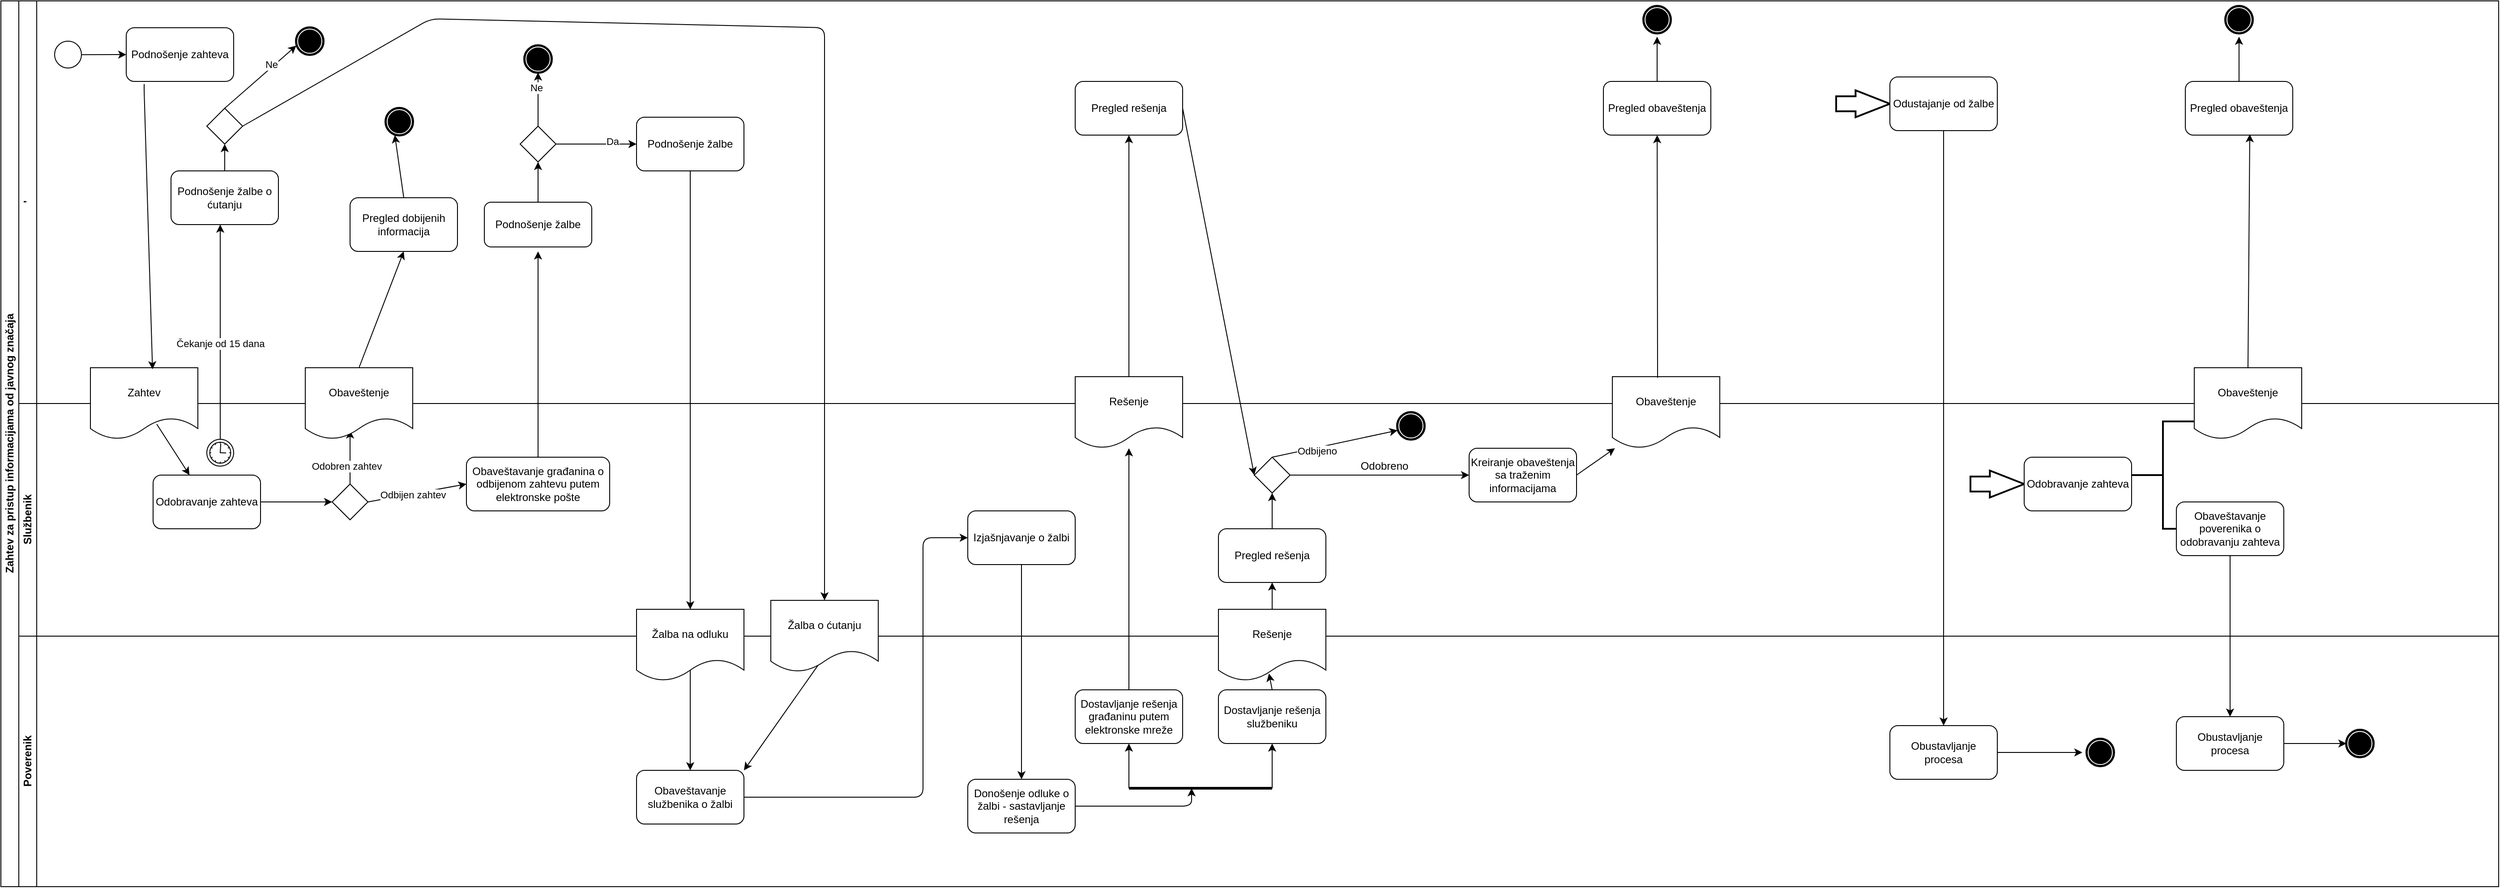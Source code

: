 <mxfile version="14.1.9" type="device"><diagram id="LpN7YsbOYEoJceeWabPD" name="Page-1"><mxGraphModel dx="1422" dy="765" grid="1" gridSize="10" guides="1" tooltips="1" connect="1" arrows="1" fold="1" page="1" pageScale="1" pageWidth="1654" pageHeight="2336" math="0" shadow="0"><root><mxCell id="0"/><mxCell id="1" parent="0"/><mxCell id="ktHYH2WaQ-sCCpaDN-Tw-1" value="Zahtev za pristup informacijama od javnog značaja" style="swimlane;html=1;childLayout=stackLayout;resizeParent=1;resizeParentMax=0;horizontal=0;startSize=20;horizontalStack=0;" parent="1" vertex="1"><mxGeometry x="490" y="2300" width="2790" height="990" as="geometry"/></mxCell><mxCell id="ktHYH2WaQ-sCCpaDN-Tw-2" value="'" style="swimlane;html=1;startSize=20;horizontal=0;" parent="ktHYH2WaQ-sCCpaDN-Tw-1" vertex="1"><mxGeometry x="20" width="2770" height="450" as="geometry"/></mxCell><mxCell id="ktHYH2WaQ-sCCpaDN-Tw-5" value="Podnošenje zahteva" style="rounded=1;whiteSpace=wrap;html=1;fillColor=#FFFFFF;" parent="ktHYH2WaQ-sCCpaDN-Tw-2" vertex="1"><mxGeometry x="120" y="30" width="120" height="60" as="geometry"/></mxCell><mxCell id="ktHYH2WaQ-sCCpaDN-Tw-6" value="Podnošenje žalbe" style="rounded=1;whiteSpace=wrap;html=1;fillColor=#FFFFFF;" parent="ktHYH2WaQ-sCCpaDN-Tw-2" vertex="1"><mxGeometry x="520" y="225" width="120" height="50" as="geometry"/></mxCell><mxCell id="ktHYH2WaQ-sCCpaDN-Tw-7" value="" style="rhombus;whiteSpace=wrap;html=1;fillColor=#FFFFFF;" parent="ktHYH2WaQ-sCCpaDN-Tw-2" vertex="1"><mxGeometry x="560" y="140" width="40" height="40" as="geometry"/></mxCell><mxCell id="ktHYH2WaQ-sCCpaDN-Tw-8" value="" style="endArrow=classic;html=1;" parent="ktHYH2WaQ-sCCpaDN-Tw-2" source="ktHYH2WaQ-sCCpaDN-Tw-6" target="ktHYH2WaQ-sCCpaDN-Tw-7" edge="1"><mxGeometry width="50" height="50" relative="1" as="geometry"><mxPoint x="510" y="270" as="sourcePoint"/><mxPoint x="560" y="220" as="targetPoint"/></mxGeometry></mxCell><mxCell id="ktHYH2WaQ-sCCpaDN-Tw-10" value="" style="endArrow=classic;html=1;exitX=0.5;exitY=0;exitDx=0;exitDy=0;" parent="ktHYH2WaQ-sCCpaDN-Tw-2" source="ktHYH2WaQ-sCCpaDN-Tw-7" edge="1"><mxGeometry width="50" height="50" relative="1" as="geometry"><mxPoint x="510" y="270" as="sourcePoint"/><mxPoint x="580" y="80" as="targetPoint"/><Array as="points"/></mxGeometry></mxCell><mxCell id="ktHYH2WaQ-sCCpaDN-Tw-11" value="Ne" style="edgeLabel;html=1;align=center;verticalAlign=middle;resizable=0;points=[];" parent="ktHYH2WaQ-sCCpaDN-Tw-10" vertex="1" connectable="0"><mxGeometry x="0.44" y="2" relative="1" as="geometry"><mxPoint as="offset"/></mxGeometry></mxCell><mxCell id="ktHYH2WaQ-sCCpaDN-Tw-12" value="Podnošenje žalbe" style="rounded=1;whiteSpace=wrap;html=1;fillColor=#FFFFFF;" parent="ktHYH2WaQ-sCCpaDN-Tw-2" vertex="1"><mxGeometry x="690" y="130" width="120" height="60" as="geometry"/></mxCell><mxCell id="ktHYH2WaQ-sCCpaDN-Tw-13" value="" style="endArrow=classic;html=1;exitX=1;exitY=0.5;exitDx=0;exitDy=0;" parent="ktHYH2WaQ-sCCpaDN-Tw-2" source="ktHYH2WaQ-sCCpaDN-Tw-7" target="ktHYH2WaQ-sCCpaDN-Tw-12" edge="1"><mxGeometry width="50" height="50" relative="1" as="geometry"><mxPoint x="590" y="270" as="sourcePoint"/><mxPoint x="690" y="100" as="targetPoint"/></mxGeometry></mxCell><mxCell id="ktHYH2WaQ-sCCpaDN-Tw-14" value="Da" style="edgeLabel;html=1;align=center;verticalAlign=middle;resizable=0;points=[];" parent="ktHYH2WaQ-sCCpaDN-Tw-13" vertex="1" connectable="0"><mxGeometry x="0.4" y="3" relative="1" as="geometry"><mxPoint as="offset"/></mxGeometry></mxCell><mxCell id="ktHYH2WaQ-sCCpaDN-Tw-15" value="Pregled dobijenih informacija" style="rounded=1;whiteSpace=wrap;html=1;fillColor=#FFFFFF;" parent="ktHYH2WaQ-sCCpaDN-Tw-2" vertex="1"><mxGeometry x="370" y="220" width="120" height="60" as="geometry"/></mxCell><mxCell id="ktHYH2WaQ-sCCpaDN-Tw-17" value="Pregled rešenja" style="rounded=1;whiteSpace=wrap;html=1;fillColor=#FFFFFF;" parent="ktHYH2WaQ-sCCpaDN-Tw-2" vertex="1"><mxGeometry x="1180" y="90" width="120" height="60" as="geometry"/></mxCell><mxCell id="ktHYH2WaQ-sCCpaDN-Tw-18" value="Pregled obaveštenja" style="rounded=1;whiteSpace=wrap;html=1;fillColor=#FFFFFF;" parent="ktHYH2WaQ-sCCpaDN-Tw-2" vertex="1"><mxGeometry x="1770" y="90" width="120" height="60" as="geometry"/></mxCell><mxCell id="ktHYH2WaQ-sCCpaDN-Tw-20" value="Podnošenje žalbe o ćutanju" style="rounded=1;whiteSpace=wrap;html=1;fillColor=#FFFFFF;" parent="ktHYH2WaQ-sCCpaDN-Tw-2" vertex="1"><mxGeometry x="170" y="190" width="120" height="60" as="geometry"/></mxCell><mxCell id="ktHYH2WaQ-sCCpaDN-Tw-21" value="" style="rhombus;whiteSpace=wrap;html=1;fillColor=#FFFFFF;" parent="ktHYH2WaQ-sCCpaDN-Tw-2" vertex="1"><mxGeometry x="210" y="120" width="40" height="40" as="geometry"/></mxCell><mxCell id="ktHYH2WaQ-sCCpaDN-Tw-22" value="" style="endArrow=classic;html=1;strokeWidth=1;exitX=0.5;exitY=0;exitDx=0;exitDy=0;" parent="ktHYH2WaQ-sCCpaDN-Tw-2" source="ktHYH2WaQ-sCCpaDN-Tw-20" target="ktHYH2WaQ-sCCpaDN-Tw-21" edge="1"><mxGeometry width="50" height="50" relative="1" as="geometry"><mxPoint x="550" y="180" as="sourcePoint"/><mxPoint x="600" y="130" as="targetPoint"/></mxGeometry></mxCell><mxCell id="ktHYH2WaQ-sCCpaDN-Tw-24" value="" style="endArrow=classic;html=1;strokeWidth=1;exitX=0.5;exitY=0;exitDx=0;exitDy=0;entryX=0.5;entryY=1;entryDx=0;entryDy=0;" parent="ktHYH2WaQ-sCCpaDN-Tw-2" source="ktHYH2WaQ-sCCpaDN-Tw-18" edge="1"><mxGeometry width="50" height="50" relative="1" as="geometry"><mxPoint x="1540" y="320" as="sourcePoint"/><mxPoint x="1830" y="40" as="targetPoint"/></mxGeometry></mxCell><mxCell id="ktHYH2WaQ-sCCpaDN-Tw-25" value="" style="verticalLabelPosition=bottom;verticalAlign=top;html=1;strokeWidth=2;shape=mxgraph.arrows2.arrow;dy=0.44;dx=38.33;notch=0;fillColor=#FFFFFF;" parent="ktHYH2WaQ-sCCpaDN-Tw-2" vertex="1"><mxGeometry x="2030" y="100" width="60" height="30" as="geometry"/></mxCell><mxCell id="ktHYH2WaQ-sCCpaDN-Tw-26" value="Odustajanje od žalbe" style="rounded=1;whiteSpace=wrap;html=1;fillColor=#FFFFFF;" parent="ktHYH2WaQ-sCCpaDN-Tw-2" vertex="1"><mxGeometry x="2090" y="85" width="120" height="60" as="geometry"/></mxCell><mxCell id="ktHYH2WaQ-sCCpaDN-Tw-91" value="" style="shape=mxgraph.bpmn.shape;html=1;verticalLabelPosition=bottom;labelBackgroundColor=#ffffff;verticalAlign=top;align=center;perimeter=ellipsePerimeter;outlineConnect=0;outline=end;symbol=terminate;" parent="ktHYH2WaQ-sCCpaDN-Tw-2" vertex="1"><mxGeometry x="1815" y="6" width="30" height="30" as="geometry"/></mxCell><mxCell id="ktHYH2WaQ-sCCpaDN-Tw-92" value="" style="shape=mxgraph.bpmn.shape;html=1;verticalLabelPosition=bottom;labelBackgroundColor=#ffffff;verticalAlign=top;align=center;perimeter=ellipsePerimeter;outlineConnect=0;outline=end;symbol=terminate;" parent="ktHYH2WaQ-sCCpaDN-Tw-2" vertex="1"><mxGeometry x="565" y="50" width="30" height="30" as="geometry"/></mxCell><mxCell id="ktHYH2WaQ-sCCpaDN-Tw-93" value="" style="shape=mxgraph.bpmn.shape;html=1;verticalLabelPosition=bottom;labelBackgroundColor=#ffffff;verticalAlign=top;align=center;perimeter=ellipsePerimeter;outlineConnect=0;outline=end;symbol=terminate;" parent="ktHYH2WaQ-sCCpaDN-Tw-2" vertex="1"><mxGeometry x="410" y="120" width="30" height="30" as="geometry"/></mxCell><mxCell id="ktHYH2WaQ-sCCpaDN-Tw-94" value="" style="shape=mxgraph.bpmn.shape;html=1;verticalLabelPosition=bottom;labelBackgroundColor=#ffffff;verticalAlign=top;align=center;perimeter=ellipsePerimeter;outlineConnect=0;outline=end;symbol=terminate;" parent="ktHYH2WaQ-sCCpaDN-Tw-2" vertex="1"><mxGeometry x="310" y="30" width="30" height="30" as="geometry"/></mxCell><mxCell id="ktHYH2WaQ-sCCpaDN-Tw-95" value="" style="shape=mxgraph.bpmn.shape;html=1;verticalLabelPosition=bottom;labelBackgroundColor=#ffffff;verticalAlign=top;align=center;perimeter=ellipsePerimeter;outlineConnect=0;outline=standard;symbol=general;" parent="ktHYH2WaQ-sCCpaDN-Tw-2" vertex="1"><mxGeometry x="40" y="45" width="30" height="30" as="geometry"/></mxCell><mxCell id="ktHYH2WaQ-sCCpaDN-Tw-96" value="" style="endArrow=classic;html=1;entryX=0;entryY=0.5;entryDx=0;entryDy=0;" parent="ktHYH2WaQ-sCCpaDN-Tw-2" source="ktHYH2WaQ-sCCpaDN-Tw-95" target="ktHYH2WaQ-sCCpaDN-Tw-5" edge="1"><mxGeometry width="50" height="50" relative="1" as="geometry"><mxPoint x="420" y="220" as="sourcePoint"/><mxPoint x="470" y="170" as="targetPoint"/></mxGeometry></mxCell><mxCell id="ktHYH2WaQ-sCCpaDN-Tw-106" value="Pregled obaveštenja" style="rounded=1;whiteSpace=wrap;html=1;" parent="ktHYH2WaQ-sCCpaDN-Tw-2" vertex="1"><mxGeometry x="2420" y="90" width="120" height="60" as="geometry"/></mxCell><mxCell id="ktHYH2WaQ-sCCpaDN-Tw-110" value="" style="shape=mxgraph.bpmn.shape;html=1;verticalLabelPosition=bottom;labelBackgroundColor=#ffffff;verticalAlign=top;align=center;perimeter=ellipsePerimeter;outlineConnect=0;outline=end;symbol=terminate;" parent="ktHYH2WaQ-sCCpaDN-Tw-2" vertex="1"><mxGeometry x="2465" y="6" width="30" height="30" as="geometry"/></mxCell><mxCell id="ktHYH2WaQ-sCCpaDN-Tw-27" value="Službenik" style="swimlane;html=1;startSize=20;horizontal=0;" parent="ktHYH2WaQ-sCCpaDN-Tw-1" vertex="1"><mxGeometry x="20" y="450" width="2770" height="260" as="geometry"/></mxCell><mxCell id="ktHYH2WaQ-sCCpaDN-Tw-28" value="Odobravanje zahteva" style="rounded=1;whiteSpace=wrap;html=1;fillColor=#FFFFFF;" parent="ktHYH2WaQ-sCCpaDN-Tw-27" vertex="1"><mxGeometry x="150" y="80" width="120" height="60" as="geometry"/></mxCell><mxCell id="ktHYH2WaQ-sCCpaDN-Tw-29" value="" style="endArrow=classic;html=1;exitX=0.617;exitY=0.787;exitDx=0;exitDy=0;exitPerimeter=0;" parent="ktHYH2WaQ-sCCpaDN-Tw-27" source="ktHYH2WaQ-sCCpaDN-Tw-49" target="ktHYH2WaQ-sCCpaDN-Tw-28" edge="1"><mxGeometry width="50" height="50" relative="1" as="geometry"><mxPoint x="175" y="40" as="sourcePoint"/><mxPoint x="560" y="30" as="targetPoint"/></mxGeometry></mxCell><mxCell id="ktHYH2WaQ-sCCpaDN-Tw-30" value="" style="rhombus;whiteSpace=wrap;html=1;fillColor=#FFFFFF;" parent="ktHYH2WaQ-sCCpaDN-Tw-27" vertex="1"><mxGeometry x="350" y="90" width="40" height="40" as="geometry"/></mxCell><mxCell id="ktHYH2WaQ-sCCpaDN-Tw-31" value="" style="endArrow=classic;html=1;" parent="ktHYH2WaQ-sCCpaDN-Tw-27" source="ktHYH2WaQ-sCCpaDN-Tw-28" target="ktHYH2WaQ-sCCpaDN-Tw-30" edge="1"><mxGeometry width="50" height="50" relative="1" as="geometry"><mxPoint x="510" y="80" as="sourcePoint"/><mxPoint x="560" y="30" as="targetPoint"/></mxGeometry></mxCell><mxCell id="ktHYH2WaQ-sCCpaDN-Tw-32" value="" style="endArrow=classic;html=1;exitX=0.5;exitY=0;exitDx=0;exitDy=0;" parent="ktHYH2WaQ-sCCpaDN-Tw-27" source="ktHYH2WaQ-sCCpaDN-Tw-30" edge="1"><mxGeometry width="50" height="50" relative="1" as="geometry"><mxPoint x="510" y="50" as="sourcePoint"/><mxPoint x="370" y="30" as="targetPoint"/></mxGeometry></mxCell><mxCell id="ktHYH2WaQ-sCCpaDN-Tw-33" value="Odobren zahtev" style="edgeLabel;html=1;align=center;verticalAlign=middle;resizable=0;points=[];" parent="ktHYH2WaQ-sCCpaDN-Tw-32" vertex="1" connectable="0"><mxGeometry x="-0.333" y="4" relative="1" as="geometry"><mxPoint as="offset"/></mxGeometry></mxCell><mxCell id="ktHYH2WaQ-sCCpaDN-Tw-34" value="Obaveštavanje građanina o odbijenom zahtevu putem elektronske pošte" style="rounded=1;whiteSpace=wrap;html=1;fillColor=#FFFFFF;" parent="ktHYH2WaQ-sCCpaDN-Tw-27" vertex="1"><mxGeometry x="500" y="60" width="160" height="60" as="geometry"/></mxCell><mxCell id="ktHYH2WaQ-sCCpaDN-Tw-35" value="Izjašnjavanje o žalbi" style="rounded=1;whiteSpace=wrap;html=1;fillColor=#FFFFFF;" parent="ktHYH2WaQ-sCCpaDN-Tw-27" vertex="1"><mxGeometry x="1060" y="120" width="120" height="60" as="geometry"/></mxCell><mxCell id="ktHYH2WaQ-sCCpaDN-Tw-36" value="" style="endArrow=classic;html=1;exitX=1;exitY=0.5;exitDx=0;exitDy=0;entryX=0;entryY=0.5;entryDx=0;entryDy=0;" parent="ktHYH2WaQ-sCCpaDN-Tw-27" source="ktHYH2WaQ-sCCpaDN-Tw-30" target="ktHYH2WaQ-sCCpaDN-Tw-34" edge="1"><mxGeometry width="50" height="50" relative="1" as="geometry"><mxPoint x="590" y="20" as="sourcePoint"/><mxPoint x="520" y="80" as="targetPoint"/></mxGeometry></mxCell><mxCell id="ktHYH2WaQ-sCCpaDN-Tw-37" value="Odbijen zahtev" style="edgeLabel;html=1;align=center;verticalAlign=middle;resizable=0;points=[];" parent="ktHYH2WaQ-sCCpaDN-Tw-36" vertex="1" connectable="0"><mxGeometry x="-0.126" y="-1" relative="1" as="geometry"><mxPoint x="1" as="offset"/></mxGeometry></mxCell><mxCell id="ktHYH2WaQ-sCCpaDN-Tw-38" value="Pregled rešenja" style="rounded=1;whiteSpace=wrap;html=1;fillColor=#FFFFFF;" parent="ktHYH2WaQ-sCCpaDN-Tw-27" vertex="1"><mxGeometry x="1340" y="140" width="120" height="60" as="geometry"/></mxCell><mxCell id="ktHYH2WaQ-sCCpaDN-Tw-39" value="" style="rhombus;whiteSpace=wrap;html=1;" parent="ktHYH2WaQ-sCCpaDN-Tw-27" vertex="1"><mxGeometry x="1380" y="60" width="40" height="40" as="geometry"/></mxCell><mxCell id="ktHYH2WaQ-sCCpaDN-Tw-40" value="" style="endArrow=classic;html=1;strokeWidth=1;exitX=0.5;exitY=0;exitDx=0;exitDy=0;" parent="ktHYH2WaQ-sCCpaDN-Tw-27" source="ktHYH2WaQ-sCCpaDN-Tw-38" target="ktHYH2WaQ-sCCpaDN-Tw-39" edge="1"><mxGeometry width="50" height="50" relative="1" as="geometry"><mxPoint x="950" y="130" as="sourcePoint"/><mxPoint x="1400" y="50" as="targetPoint"/></mxGeometry></mxCell><mxCell id="ktHYH2WaQ-sCCpaDN-Tw-42" value="Kreiranje obaveštenja sa traženim informacijama" style="rounded=1;whiteSpace=wrap;html=1;fillColor=#FFFFFF;" parent="ktHYH2WaQ-sCCpaDN-Tw-27" vertex="1"><mxGeometry x="1620" y="50" width="120" height="60" as="geometry"/></mxCell><mxCell id="ktHYH2WaQ-sCCpaDN-Tw-43" value="" style="shape=mxgraph.bpmn.shape;html=1;verticalLabelPosition=bottom;labelBackgroundColor=#ffffff;verticalAlign=top;align=center;perimeter=ellipsePerimeter;outlineConnect=0;outline=standard;symbol=timer;fillColor=#FFFFFF;" parent="ktHYH2WaQ-sCCpaDN-Tw-27" vertex="1"><mxGeometry x="210" y="40" width="30" height="30" as="geometry"/></mxCell><mxCell id="ktHYH2WaQ-sCCpaDN-Tw-44" value="" style="endArrow=classic;html=1;strokeWidth=1;exitX=1;exitY=0.5;exitDx=0;exitDy=0;entryX=0;entryY=0.5;entryDx=0;entryDy=0;" parent="ktHYH2WaQ-sCCpaDN-Tw-27" source="ktHYH2WaQ-sCCpaDN-Tw-39" target="ktHYH2WaQ-sCCpaDN-Tw-42" edge="1"><mxGeometry width="50" height="50" relative="1" as="geometry"><mxPoint x="1310" y="-190" as="sourcePoint"/><mxPoint x="1600" y="-50" as="targetPoint"/></mxGeometry></mxCell><mxCell id="ktHYH2WaQ-sCCpaDN-Tw-45" value="Odobreno" style="text;html=1;align=center;verticalAlign=middle;resizable=0;points=[];autosize=1;" parent="ktHYH2WaQ-sCCpaDN-Tw-27" vertex="1"><mxGeometry x="1490" y="60" width="70" height="20" as="geometry"/></mxCell><mxCell id="ktHYH2WaQ-sCCpaDN-Tw-46" value="" style="endArrow=classic;html=1;strokeWidth=1;exitX=0.5;exitY=0;exitDx=0;exitDy=0;entryX=0.5;entryY=1;entryDx=0;entryDy=0;" parent="ktHYH2WaQ-sCCpaDN-Tw-27" source="ktHYH2WaQ-sCCpaDN-Tw-39" edge="1"><mxGeometry width="50" height="50" relative="1" as="geometry"><mxPoint x="1310" y="50" as="sourcePoint"/><mxPoint x="1540" y="30" as="targetPoint"/></mxGeometry></mxCell><mxCell id="ktHYH2WaQ-sCCpaDN-Tw-47" value="Odbijeno" style="edgeLabel;html=1;align=center;verticalAlign=middle;resizable=0;points=[];" parent="ktHYH2WaQ-sCCpaDN-Tw-46" vertex="1" connectable="0"><mxGeometry x="-0.3" y="-3" relative="1" as="geometry"><mxPoint as="offset"/></mxGeometry></mxCell><mxCell id="ktHYH2WaQ-sCCpaDN-Tw-48" value="Obaveštenje" style="shape=document;whiteSpace=wrap;html=1;boundedLbl=1;fillColor=#FFFFFF;" parent="ktHYH2WaQ-sCCpaDN-Tw-27" vertex="1"><mxGeometry x="320" y="-40" width="120" height="80" as="geometry"/></mxCell><mxCell id="ktHYH2WaQ-sCCpaDN-Tw-49" value="Zahtev" style="shape=document;whiteSpace=wrap;html=1;boundedLbl=1;fillColor=#FFFFFF;" parent="ktHYH2WaQ-sCCpaDN-Tw-27" vertex="1"><mxGeometry x="80" y="-40" width="120" height="80" as="geometry"/></mxCell><mxCell id="ktHYH2WaQ-sCCpaDN-Tw-50" value="Rešenje" style="shape=document;whiteSpace=wrap;html=1;boundedLbl=1;fillColor=#FFFFFF;" parent="ktHYH2WaQ-sCCpaDN-Tw-27" vertex="1"><mxGeometry x="1180" y="-30" width="120" height="80" as="geometry"/></mxCell><mxCell id="ktHYH2WaQ-sCCpaDN-Tw-51" value="Obaveštenje" style="shape=document;whiteSpace=wrap;html=1;boundedLbl=1;fillColor=#FFFFFF;" parent="ktHYH2WaQ-sCCpaDN-Tw-27" vertex="1"><mxGeometry x="1780" y="-30" width="120" height="80" as="geometry"/></mxCell><mxCell id="ktHYH2WaQ-sCCpaDN-Tw-52" value="" style="endArrow=classic;html=1;strokeWidth=1;exitX=1;exitY=0.5;exitDx=0;exitDy=0;" parent="ktHYH2WaQ-sCCpaDN-Tw-27" source="ktHYH2WaQ-sCCpaDN-Tw-42" target="ktHYH2WaQ-sCCpaDN-Tw-51" edge="1"><mxGeometry width="50" height="50" relative="1" as="geometry"><mxPoint x="1330" y="-120" as="sourcePoint"/><mxPoint x="1380" y="-170" as="targetPoint"/></mxGeometry></mxCell><mxCell id="ktHYH2WaQ-sCCpaDN-Tw-90" value="" style="shape=mxgraph.bpmn.shape;html=1;verticalLabelPosition=bottom;labelBackgroundColor=#ffffff;verticalAlign=top;align=center;perimeter=ellipsePerimeter;outlineConnect=0;outline=end;symbol=terminate;" parent="ktHYH2WaQ-sCCpaDN-Tw-27" vertex="1"><mxGeometry x="1540" y="10" width="30" height="30" as="geometry"/></mxCell><mxCell id="ktHYH2WaQ-sCCpaDN-Tw-97" value="" style="verticalLabelPosition=bottom;verticalAlign=top;html=1;strokeWidth=2;shape=mxgraph.arrows2.arrow;dy=0.44;dx=38.33;notch=0;fillColor=#FFFFFF;" parent="ktHYH2WaQ-sCCpaDN-Tw-27" vertex="1"><mxGeometry x="2180" y="75" width="60" height="30" as="geometry"/></mxCell><mxCell id="ktHYH2WaQ-sCCpaDN-Tw-98" value="Odobravanje zahteva" style="rounded=1;whiteSpace=wrap;html=1;" parent="ktHYH2WaQ-sCCpaDN-Tw-27" vertex="1"><mxGeometry x="2240" y="60" width="120" height="60" as="geometry"/></mxCell><mxCell id="ktHYH2WaQ-sCCpaDN-Tw-99" value="" style="strokeWidth=2;html=1;shape=mxgraph.flowchart.annotation_2;align=left;labelPosition=right;pointerEvents=1;" parent="ktHYH2WaQ-sCCpaDN-Tw-27" vertex="1"><mxGeometry x="2360" y="20" width="70" height="120" as="geometry"/></mxCell><mxCell id="ktHYH2WaQ-sCCpaDN-Tw-100" value="Obaveštavanje poverenika o odobravanju zahteva" style="rounded=1;whiteSpace=wrap;html=1;" parent="ktHYH2WaQ-sCCpaDN-Tw-27" vertex="1"><mxGeometry x="2410" y="110" width="120" height="60" as="geometry"/></mxCell><mxCell id="ktHYH2WaQ-sCCpaDN-Tw-105" value="Obaveštenje" style="shape=document;whiteSpace=wrap;html=1;boundedLbl=1;" parent="ktHYH2WaQ-sCCpaDN-Tw-27" vertex="1"><mxGeometry x="2430" y="-40" width="120" height="80" as="geometry"/></mxCell><mxCell id="ktHYH2WaQ-sCCpaDN-Tw-53" value="" style="endArrow=classic;html=1;exitX=0.167;exitY=1.05;exitDx=0;exitDy=0;entryX=0.578;entryY=0.022;entryDx=0;entryDy=0;entryPerimeter=0;exitPerimeter=0;" parent="ktHYH2WaQ-sCCpaDN-Tw-1" source="ktHYH2WaQ-sCCpaDN-Tw-5" target="ktHYH2WaQ-sCCpaDN-Tw-49" edge="1"><mxGeometry width="50" height="50" relative="1" as="geometry"><mxPoint x="184" y="100" as="sourcePoint"/><mxPoint x="167.04" y="378.02" as="targetPoint"/><Array as="points"><mxPoint x="160" y="100"/></Array></mxGeometry></mxCell><mxCell id="ktHYH2WaQ-sCCpaDN-Tw-54" value="" style="endArrow=classic;html=1;" parent="ktHYH2WaQ-sCCpaDN-Tw-1" source="ktHYH2WaQ-sCCpaDN-Tw-34" edge="1"><mxGeometry width="50" height="50" relative="1" as="geometry"><mxPoint x="530" y="270" as="sourcePoint"/><mxPoint x="600" y="280" as="targetPoint"/></mxGeometry></mxCell><mxCell id="ktHYH2WaQ-sCCpaDN-Tw-55" value="" style="endArrow=classic;html=1;exitX=1;exitY=0.5;exitDx=0;exitDy=0;entryX=0;entryY=0.5;entryDx=0;entryDy=0;" parent="ktHYH2WaQ-sCCpaDN-Tw-1" source="ktHYH2WaQ-sCCpaDN-Tw-65" target="ktHYH2WaQ-sCCpaDN-Tw-35" edge="1"><mxGeometry width="50" height="50" relative="1" as="geometry"><mxPoint x="530" y="500" as="sourcePoint"/><mxPoint x="580" y="450" as="targetPoint"/><Array as="points"><mxPoint x="1030" y="890"/><mxPoint x="1030" y="600"/></Array></mxGeometry></mxCell><mxCell id="ktHYH2WaQ-sCCpaDN-Tw-56" value="" style="endArrow=classic;html=1;exitX=0.5;exitY=1;exitDx=0;exitDy=0;" parent="ktHYH2WaQ-sCCpaDN-Tw-1" source="ktHYH2WaQ-sCCpaDN-Tw-35" target="ktHYH2WaQ-sCCpaDN-Tw-66" edge="1"><mxGeometry width="50" height="50" relative="1" as="geometry"><mxPoint x="1230" y="460" as="sourcePoint"/><mxPoint x="1280" y="410" as="targetPoint"/><Array as="points"/></mxGeometry></mxCell><mxCell id="ktHYH2WaQ-sCCpaDN-Tw-57" value="" style="endArrow=classic;html=1;strokeWidth=1;exitX=0.5;exitY=0;exitDx=0;exitDy=0;" parent="ktHYH2WaQ-sCCpaDN-Tw-1" source="ktHYH2WaQ-sCCpaDN-Tw-70" target="ktHYH2WaQ-sCCpaDN-Tw-50" edge="1"><mxGeometry width="50" height="50" relative="1" as="geometry"><mxPoint x="890" y="530" as="sourcePoint"/><mxPoint x="1260" y="540" as="targetPoint"/></mxGeometry></mxCell><mxCell id="ktHYH2WaQ-sCCpaDN-Tw-58" value="" style="endArrow=classic;html=1;strokeWidth=1;exitX=1;exitY=0.5;exitDx=0;exitDy=0;entryX=0;entryY=0.5;entryDx=0;entryDy=0;" parent="ktHYH2WaQ-sCCpaDN-Tw-1" source="ktHYH2WaQ-sCCpaDN-Tw-17" target="ktHYH2WaQ-sCCpaDN-Tw-39" edge="1"><mxGeometry width="50" height="50" relative="1" as="geometry"><mxPoint x="970" y="410" as="sourcePoint"/><mxPoint x="1020" y="360" as="targetPoint"/></mxGeometry></mxCell><mxCell id="ktHYH2WaQ-sCCpaDN-Tw-59" value="" style="endArrow=classic;html=1;strokeWidth=1;exitX=0.5;exitY=0;exitDx=0;exitDy=0;" parent="ktHYH2WaQ-sCCpaDN-Tw-1" target="ktHYH2WaQ-sCCpaDN-Tw-38" edge="1"><mxGeometry width="50" height="50" relative="1" as="geometry"><mxPoint x="1420.0" y="680" as="sourcePoint"/><mxPoint x="1020" y="360" as="targetPoint"/></mxGeometry></mxCell><mxCell id="ktHYH2WaQ-sCCpaDN-Tw-60" value="" style="endArrow=classic;html=1;strokeWidth=1;exitX=0.5;exitY=0;exitDx=0;exitDy=0;" parent="ktHYH2WaQ-sCCpaDN-Tw-1" source="ktHYH2WaQ-sCCpaDN-Tw-50" target="ktHYH2WaQ-sCCpaDN-Tw-17" edge="1"><mxGeometry width="50" height="50" relative="1" as="geometry"><mxPoint x="1260.0" y="390" as="sourcePoint"/><mxPoint x="1020" y="310" as="targetPoint"/></mxGeometry></mxCell><mxCell id="ktHYH2WaQ-sCCpaDN-Tw-61" value="" style="endArrow=classic;html=1;strokeWidth=1;exitX=0.5;exitY=0;exitDx=0;exitDy=0;entryX=0.5;entryY=1;entryDx=0;entryDy=0;" parent="ktHYH2WaQ-sCCpaDN-Tw-1" source="ktHYH2WaQ-sCCpaDN-Tw-48" target="ktHYH2WaQ-sCCpaDN-Tw-15" edge="1"><mxGeometry width="50" height="50" relative="1" as="geometry"><mxPoint x="390" y="330" as="sourcePoint"/><mxPoint x="840" y="340" as="targetPoint"/></mxGeometry></mxCell><mxCell id="ktHYH2WaQ-sCCpaDN-Tw-62" value="" style="endArrow=classic;html=1;strokeWidth=1;" parent="ktHYH2WaQ-sCCpaDN-Tw-1" source="ktHYH2WaQ-sCCpaDN-Tw-43" edge="1"><mxGeometry width="50" height="50" relative="1" as="geometry"><mxPoint x="570" y="180" as="sourcePoint"/><mxPoint x="245" y="250" as="targetPoint"/></mxGeometry></mxCell><mxCell id="ktHYH2WaQ-sCCpaDN-Tw-63" value="Čekanje od 15 dana" style="edgeLabel;html=1;align=center;verticalAlign=middle;resizable=0;points=[];" parent="ktHYH2WaQ-sCCpaDN-Tw-62" vertex="1" connectable="0"><mxGeometry x="-0.107" relative="1" as="geometry"><mxPoint as="offset"/></mxGeometry></mxCell><mxCell id="ktHYH2WaQ-sCCpaDN-Tw-64" value="Poverenik" style="swimlane;html=1;startSize=20;horizontal=0;" parent="ktHYH2WaQ-sCCpaDN-Tw-1" vertex="1"><mxGeometry x="20" y="710" width="2770" height="280" as="geometry"/></mxCell><mxCell id="ktHYH2WaQ-sCCpaDN-Tw-65" value="Obaveštavanje službenika o žalbi" style="rounded=1;whiteSpace=wrap;html=1;fillColor=#FFFFFF;" parent="ktHYH2WaQ-sCCpaDN-Tw-64" vertex="1"><mxGeometry x="690" y="150" width="120" height="60" as="geometry"/></mxCell><mxCell id="ktHYH2WaQ-sCCpaDN-Tw-66" value="Donošenje odluke o žalbi - sastavljanje rešenja" style="rounded=1;whiteSpace=wrap;html=1;fillColor=#FFFFFF;" parent="ktHYH2WaQ-sCCpaDN-Tw-64" vertex="1"><mxGeometry x="1060" y="160" width="120" height="60" as="geometry"/></mxCell><mxCell id="ktHYH2WaQ-sCCpaDN-Tw-67" value="" style="endArrow=none;html=1;strokeWidth=3;endSize=21;startSize=20;" parent="ktHYH2WaQ-sCCpaDN-Tw-64" edge="1"><mxGeometry width="50" height="50" relative="1" as="geometry"><mxPoint x="1240" y="170" as="sourcePoint"/><mxPoint x="1400" y="170" as="targetPoint"/></mxGeometry></mxCell><mxCell id="ktHYH2WaQ-sCCpaDN-Tw-68" value="" style="endArrow=classic;html=1;strokeWidth=1;" parent="ktHYH2WaQ-sCCpaDN-Tw-64" edge="1"><mxGeometry width="50" height="50" relative="1" as="geometry"><mxPoint x="1400" y="170" as="sourcePoint"/><mxPoint x="1400" y="120" as="targetPoint"/></mxGeometry></mxCell><mxCell id="ktHYH2WaQ-sCCpaDN-Tw-69" value="" style="endArrow=classic;html=1;strokeWidth=1;" parent="ktHYH2WaQ-sCCpaDN-Tw-64" edge="1"><mxGeometry width="50" height="50" relative="1" as="geometry"><mxPoint x="1240" y="170" as="sourcePoint"/><mxPoint x="1240" y="120" as="targetPoint"/></mxGeometry></mxCell><mxCell id="ktHYH2WaQ-sCCpaDN-Tw-70" value="Dostavljanje rešenja građaninu putem elektronske mreže" style="rounded=1;whiteSpace=wrap;html=1;fillColor=#FFFFFF;" parent="ktHYH2WaQ-sCCpaDN-Tw-64" vertex="1"><mxGeometry x="1180" y="60" width="120" height="60" as="geometry"/></mxCell><mxCell id="ktHYH2WaQ-sCCpaDN-Tw-71" value="Dostavljanje rešenja službeniku" style="rounded=1;whiteSpace=wrap;html=1;fillColor=#FFFFFF;" parent="ktHYH2WaQ-sCCpaDN-Tw-64" vertex="1"><mxGeometry x="1340" y="60" width="120" height="60" as="geometry"/></mxCell><mxCell id="ktHYH2WaQ-sCCpaDN-Tw-72" value="" style="endArrow=classic;html=1;strokeWidth=1;exitX=0.5;exitY=0;exitDx=0;exitDy=0;entryX=0.47;entryY=0.897;entryDx=0;entryDy=0;entryPerimeter=0;" parent="ktHYH2WaQ-sCCpaDN-Tw-64" source="ktHYH2WaQ-sCCpaDN-Tw-71" target="ktHYH2WaQ-sCCpaDN-Tw-77" edge="1"><mxGeometry width="50" height="50" relative="1" as="geometry"><mxPoint x="870" y="-10" as="sourcePoint"/><mxPoint x="1400.0" y="30" as="targetPoint"/></mxGeometry></mxCell><mxCell id="ktHYH2WaQ-sCCpaDN-Tw-73" value="" style="endArrow=classic;html=1;strokeWidth=1;exitX=0.5;exitY=1;exitDx=0;exitDy=0;" parent="ktHYH2WaQ-sCCpaDN-Tw-64" target="ktHYH2WaQ-sCCpaDN-Tw-65" edge="1"><mxGeometry width="50" height="50" relative="1" as="geometry"><mxPoint x="750.0" y="30" as="sourcePoint"/><mxPoint x="980" y="-60" as="targetPoint"/></mxGeometry></mxCell><mxCell id="ktHYH2WaQ-sCCpaDN-Tw-74" value="Žalba o ćutanju" style="shape=document;whiteSpace=wrap;html=1;boundedLbl=1;fillColor=#FFFFFF;" parent="ktHYH2WaQ-sCCpaDN-Tw-64" vertex="1"><mxGeometry x="840" y="-40" width="120" height="80" as="geometry"/></mxCell><mxCell id="ktHYH2WaQ-sCCpaDN-Tw-75" value="Žalba na odluku" style="shape=document;whiteSpace=wrap;html=1;boundedLbl=1;fillColor=#FFFFFF;" parent="ktHYH2WaQ-sCCpaDN-Tw-64" vertex="1"><mxGeometry x="690" y="-30" width="120" height="80" as="geometry"/></mxCell><mxCell id="ktHYH2WaQ-sCCpaDN-Tw-76" value="" style="endArrow=classic;html=1;strokeWidth=1;exitX=0.441;exitY=0.904;exitDx=0;exitDy=0;exitPerimeter=0;entryX=1;entryY=0;entryDx=0;entryDy=0;" parent="ktHYH2WaQ-sCCpaDN-Tw-64" source="ktHYH2WaQ-sCCpaDN-Tw-74" target="ktHYH2WaQ-sCCpaDN-Tw-65" edge="1"><mxGeometry width="50" height="50" relative="1" as="geometry"><mxPoint x="760" y="-20" as="sourcePoint"/><mxPoint x="810" y="-70" as="targetPoint"/></mxGeometry></mxCell><mxCell id="ktHYH2WaQ-sCCpaDN-Tw-77" value="Rešenje" style="shape=document;whiteSpace=wrap;html=1;boundedLbl=1;fillColor=#FFFFFF;" parent="ktHYH2WaQ-sCCpaDN-Tw-64" vertex="1"><mxGeometry x="1340" y="-30" width="120" height="80" as="geometry"/></mxCell><mxCell id="ktHYH2WaQ-sCCpaDN-Tw-85" value="Obustavljanje procesa" style="rounded=1;whiteSpace=wrap;html=1;" parent="ktHYH2WaQ-sCCpaDN-Tw-64" vertex="1"><mxGeometry x="2090" y="100" width="120" height="60" as="geometry"/></mxCell><mxCell id="ktHYH2WaQ-sCCpaDN-Tw-87" value="" style="endArrow=classic;html=1;exitX=1;exitY=0.5;exitDx=0;exitDy=0;entryX=0.5;entryY=1;entryDx=0;entryDy=0;" parent="ktHYH2WaQ-sCCpaDN-Tw-64" source="ktHYH2WaQ-sCCpaDN-Tw-85" edge="1"><mxGeometry width="50" height="50" relative="1" as="geometry"><mxPoint x="2030" y="-300" as="sourcePoint"/><mxPoint x="2305" y="130" as="targetPoint"/></mxGeometry></mxCell><mxCell id="ktHYH2WaQ-sCCpaDN-Tw-89" value="" style="shape=mxgraph.bpmn.shape;html=1;verticalLabelPosition=bottom;labelBackgroundColor=#ffffff;verticalAlign=top;align=center;perimeter=ellipsePerimeter;outlineConnect=0;outline=end;symbol=terminate;" parent="ktHYH2WaQ-sCCpaDN-Tw-64" vertex="1"><mxGeometry x="2310" y="115" width="30" height="30" as="geometry"/></mxCell><mxCell id="ktHYH2WaQ-sCCpaDN-Tw-102" value="Obustavljanje procesa" style="rounded=1;whiteSpace=wrap;html=1;" parent="ktHYH2WaQ-sCCpaDN-Tw-64" vertex="1"><mxGeometry x="2410" y="90" width="120" height="60" as="geometry"/></mxCell><mxCell id="ktHYH2WaQ-sCCpaDN-Tw-104" value="" style="shape=mxgraph.bpmn.shape;html=1;verticalLabelPosition=bottom;labelBackgroundColor=#ffffff;verticalAlign=top;align=center;perimeter=ellipsePerimeter;outlineConnect=0;outline=end;symbol=terminate;" parent="ktHYH2WaQ-sCCpaDN-Tw-64" vertex="1"><mxGeometry x="2600" y="105" width="30" height="30" as="geometry"/></mxCell><mxCell id="ktHYH2WaQ-sCCpaDN-Tw-78" value="" style="endArrow=classic;html=1;strokeWidth=1;exitX=1;exitY=0.5;exitDx=0;exitDy=0;entryX=0.5;entryY=0;entryDx=0;entryDy=0;" parent="ktHYH2WaQ-sCCpaDN-Tw-1" source="ktHYH2WaQ-sCCpaDN-Tw-21" target="ktHYH2WaQ-sCCpaDN-Tw-74" edge="1"><mxGeometry width="50" height="50" relative="1" as="geometry"><mxPoint x="780" y="470" as="sourcePoint"/><mxPoint x="920" y="560" as="targetPoint"/><Array as="points"><mxPoint x="480" y="20"/><mxPoint x="920" y="30"/></Array></mxGeometry></mxCell><mxCell id="ktHYH2WaQ-sCCpaDN-Tw-79" value="" style="endArrow=classic;html=1;entryX=0.5;entryY=0;entryDx=0;entryDy=0;" parent="ktHYH2WaQ-sCCpaDN-Tw-1" source="ktHYH2WaQ-sCCpaDN-Tw-12" target="ktHYH2WaQ-sCCpaDN-Tw-75" edge="1"><mxGeometry width="50" height="50" relative="1" as="geometry"><mxPoint x="770.0" y="290" as="sourcePoint"/><mxPoint x="770.0" y="690" as="targetPoint"/></mxGeometry></mxCell><mxCell id="ktHYH2WaQ-sCCpaDN-Tw-80" value="" style="endArrow=classic;html=1;strokeWidth=1;exitX=0.421;exitY=0.015;exitDx=0;exitDy=0;exitPerimeter=0;" parent="ktHYH2WaQ-sCCpaDN-Tw-1" source="ktHYH2WaQ-sCCpaDN-Tw-51" target="ktHYH2WaQ-sCCpaDN-Tw-18" edge="1"><mxGeometry width="50" height="50" relative="1" as="geometry"><mxPoint x="1850.0" y="330" as="sourcePoint"/><mxPoint x="1610" y="270" as="targetPoint"/></mxGeometry></mxCell><mxCell id="ktHYH2WaQ-sCCpaDN-Tw-86" value="" style="endArrow=classic;html=1;" parent="ktHYH2WaQ-sCCpaDN-Tw-1" source="ktHYH2WaQ-sCCpaDN-Tw-26" target="ktHYH2WaQ-sCCpaDN-Tw-85" edge="1"><mxGeometry width="50" height="50" relative="1" as="geometry"><mxPoint x="2050" y="410" as="sourcePoint"/><mxPoint x="2100" y="360" as="targetPoint"/></mxGeometry></mxCell><mxCell id="ktHYH2WaQ-sCCpaDN-Tw-101" value="" style="endArrow=classic;html=1;exitX=0.5;exitY=1;exitDx=0;exitDy=0;" parent="ktHYH2WaQ-sCCpaDN-Tw-1" source="ktHYH2WaQ-sCCpaDN-Tw-100" edge="1"><mxGeometry width="50" height="50" relative="1" as="geometry"><mxPoint x="2250" y="570" as="sourcePoint"/><mxPoint x="2490" y="800" as="targetPoint"/></mxGeometry></mxCell><mxCell id="ktHYH2WaQ-sCCpaDN-Tw-107" value="" style="endArrow=classic;html=1;exitX=0.5;exitY=0;exitDx=0;exitDy=0;entryX=0.6;entryY=0.983;entryDx=0;entryDy=0;entryPerimeter=0;" parent="ktHYH2WaQ-sCCpaDN-Tw-1" source="ktHYH2WaQ-sCCpaDN-Tw-105" target="ktHYH2WaQ-sCCpaDN-Tw-106" edge="1"><mxGeometry width="50" height="50" relative="1" as="geometry"><mxPoint x="2250" y="400" as="sourcePoint"/><mxPoint x="2300" y="350" as="targetPoint"/></mxGeometry></mxCell><mxCell id="ktHYH2WaQ-sCCpaDN-Tw-81" value="" style="endArrow=classic;html=1;strokeWidth=1;exitX=1;exitY=0.5;exitDx=0;exitDy=0;" parent="1" source="ktHYH2WaQ-sCCpaDN-Tw-66" edge="1"><mxGeometry width="50" height="50" relative="1" as="geometry"><mxPoint x="1610" y="2840" as="sourcePoint"/><mxPoint x="1820" y="3180" as="targetPoint"/><Array as="points"><mxPoint x="1820" y="3200"/></Array></mxGeometry></mxCell><mxCell id="ktHYH2WaQ-sCCpaDN-Tw-82" value="" style="endArrow=classic;html=1;strokeWidth=1;exitX=0.5;exitY=0;exitDx=0;exitDy=0;" parent="1" source="ktHYH2WaQ-sCCpaDN-Tw-15" edge="1"><mxGeometry width="50" height="50" relative="1" as="geometry"><mxPoint x="1270" y="2680" as="sourcePoint"/><mxPoint x="930" y="2450" as="targetPoint"/></mxGeometry></mxCell><mxCell id="ktHYH2WaQ-sCCpaDN-Tw-83" value="" style="endArrow=classic;html=1;strokeWidth=1;exitX=0.5;exitY=0;exitDx=0;exitDy=0;" parent="1" source="ktHYH2WaQ-sCCpaDN-Tw-21" edge="1"><mxGeometry width="50" height="50" relative="1" as="geometry"><mxPoint x="1050" y="2470" as="sourcePoint"/><mxPoint x="820" y="2350" as="targetPoint"/></mxGeometry></mxCell><mxCell id="ktHYH2WaQ-sCCpaDN-Tw-84" value="Ne" style="edgeLabel;html=1;align=center;verticalAlign=middle;resizable=0;points=[];" parent="ktHYH2WaQ-sCCpaDN-Tw-83" vertex="1" connectable="0"><mxGeometry x="0.349" y="3" relative="1" as="geometry"><mxPoint as="offset"/></mxGeometry></mxCell><mxCell id="ktHYH2WaQ-sCCpaDN-Tw-103" value="" style="endArrow=classic;html=1;exitX=1;exitY=0.5;exitDx=0;exitDy=0;" parent="1" source="ktHYH2WaQ-sCCpaDN-Tw-102" edge="1"><mxGeometry width="50" height="50" relative="1" as="geometry"><mxPoint x="2740" y="3250" as="sourcePoint"/><mxPoint x="3110" y="3130" as="targetPoint"/></mxGeometry></mxCell><mxCell id="ktHYH2WaQ-sCCpaDN-Tw-109" value="" style="endArrow=classic;html=1;exitX=0.5;exitY=0;exitDx=0;exitDy=0;" parent="1" source="ktHYH2WaQ-sCCpaDN-Tw-106" edge="1"><mxGeometry width="50" height="50" relative="1" as="geometry"><mxPoint x="2740" y="2700" as="sourcePoint"/><mxPoint x="2990" y="2340" as="targetPoint"/></mxGeometry></mxCell></root></mxGraphModel></diagram></mxfile>